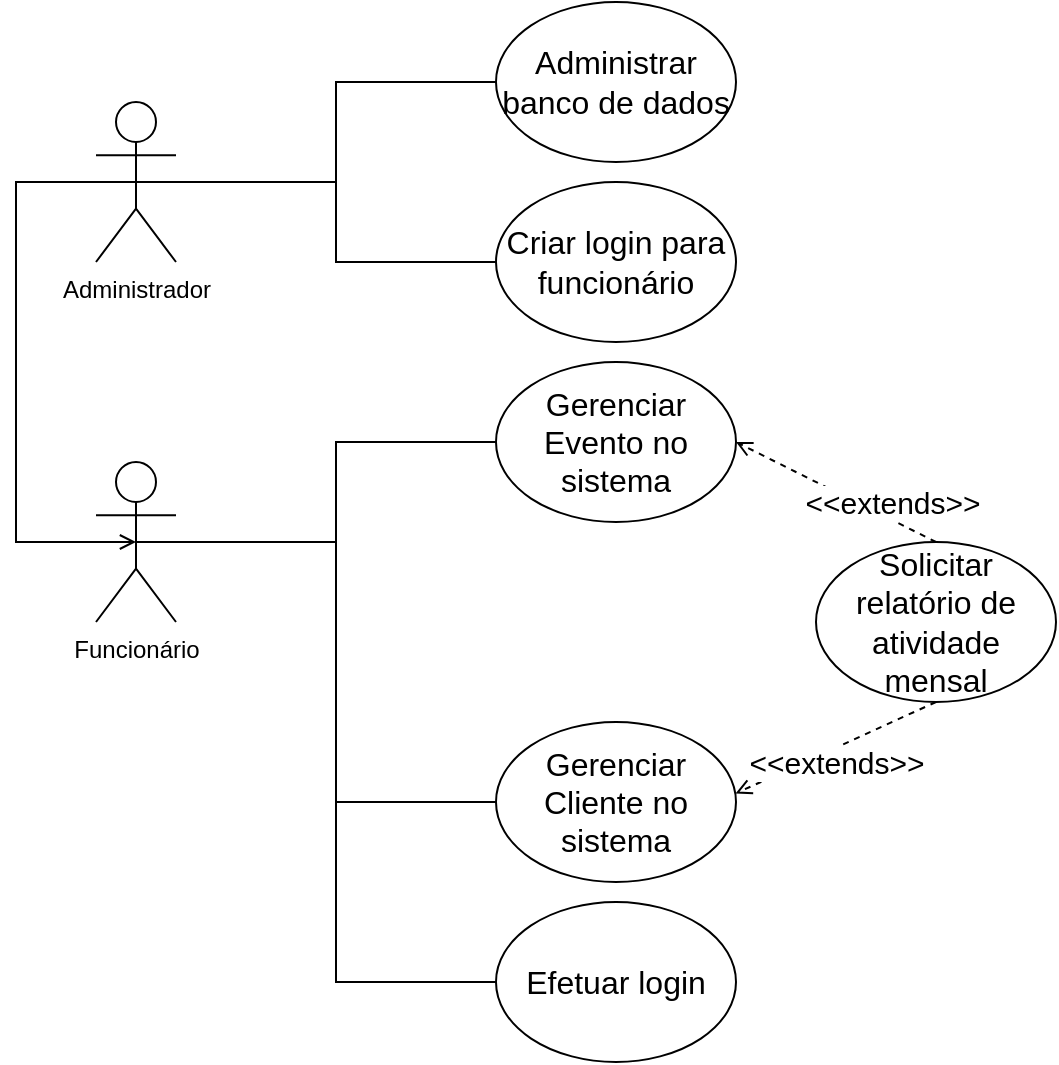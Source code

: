 <mxfile version="16.5.6" type="device"><diagram id="TFLs6alH0mQLwC41YjTP" name="Page-1"><mxGraphModel dx="1151" dy="637" grid="1" gridSize="10" guides="1" tooltips="1" connect="1" arrows="1" fold="1" page="1" pageScale="1" pageWidth="827" pageHeight="1169" math="0" shadow="0"><root><mxCell id="0"/><mxCell id="1" parent="0"/><mxCell id="B_0WhcLUnJYrkm9872p1-42" style="edgeStyle=orthogonalEdgeStyle;rounded=0;orthogonalLoop=1;jettySize=auto;html=1;exitX=0.5;exitY=0.5;exitDx=0;exitDy=0;exitPerimeter=0;entryX=0;entryY=0.5;entryDx=0;entryDy=0;fontSize=15;endArrow=none;endFill=0;" parent="1" source="B_0WhcLUnJYrkm9872p1-1" target="B_0WhcLUnJYrkm9872p1-19" edge="1"><mxGeometry relative="1" as="geometry"/></mxCell><mxCell id="B_0WhcLUnJYrkm9872p1-43" style="edgeStyle=orthogonalEdgeStyle;rounded=0;orthogonalLoop=1;jettySize=auto;html=1;exitX=0.5;exitY=0.5;exitDx=0;exitDy=0;exitPerimeter=0;entryX=0;entryY=0.5;entryDx=0;entryDy=0;fontSize=15;endArrow=none;endFill=0;" parent="1" source="B_0WhcLUnJYrkm9872p1-1" target="B_0WhcLUnJYrkm9872p1-20" edge="1"><mxGeometry relative="1" as="geometry"/></mxCell><mxCell id="B_0WhcLUnJYrkm9872p1-44" style="edgeStyle=orthogonalEdgeStyle;rounded=0;orthogonalLoop=1;jettySize=auto;html=1;exitX=0.5;exitY=0.5;exitDx=0;exitDy=0;exitPerimeter=0;entryX=0;entryY=0.5;entryDx=0;entryDy=0;fontSize=15;endArrow=none;endFill=0;" parent="1" source="B_0WhcLUnJYrkm9872p1-1" target="B_0WhcLUnJYrkm9872p1-4" edge="1"><mxGeometry relative="1" as="geometry"/></mxCell><mxCell id="B_0WhcLUnJYrkm9872p1-1" value="Funcionário" style="shape=umlActor;verticalLabelPosition=bottom;verticalAlign=top;html=1;outlineConnect=0;" parent="1" vertex="1"><mxGeometry x="200" y="350" width="40" height="80" as="geometry"/></mxCell><mxCell id="B_0WhcLUnJYrkm9872p1-4" value="&lt;font style=&quot;font-size: 16px&quot;&gt;Efetuar login&lt;/font&gt;" style="ellipse;whiteSpace=wrap;html=1;" parent="1" vertex="1"><mxGeometry x="400" y="570" width="120" height="80" as="geometry"/></mxCell><mxCell id="B_0WhcLUnJYrkm9872p1-39" style="edgeStyle=orthogonalEdgeStyle;rounded=0;orthogonalLoop=1;jettySize=auto;html=1;exitX=0.5;exitY=0.5;exitDx=0;exitDy=0;exitPerimeter=0;entryX=0;entryY=0.5;entryDx=0;entryDy=0;fontSize=15;endArrow=none;endFill=0;" parent="1" source="B_0WhcLUnJYrkm9872p1-7" target="B_0WhcLUnJYrkm9872p1-22" edge="1"><mxGeometry relative="1" as="geometry"/></mxCell><mxCell id="B_0WhcLUnJYrkm9872p1-40" style="edgeStyle=orthogonalEdgeStyle;rounded=0;orthogonalLoop=1;jettySize=auto;html=1;exitX=0.5;exitY=0.5;exitDx=0;exitDy=0;exitPerimeter=0;entryX=0;entryY=0.5;entryDx=0;entryDy=0;fontSize=15;endArrow=none;endFill=0;" parent="1" source="B_0WhcLUnJYrkm9872p1-7" target="B_0WhcLUnJYrkm9872p1-8" edge="1"><mxGeometry relative="1" as="geometry"/></mxCell><mxCell id="B_0WhcLUnJYrkm9872p1-41" style="edgeStyle=orthogonalEdgeStyle;rounded=0;orthogonalLoop=1;jettySize=auto;html=1;exitX=0.5;exitY=0.5;exitDx=0;exitDy=0;exitPerimeter=0;entryX=0.5;entryY=0.5;entryDx=0;entryDy=0;entryPerimeter=0;fontSize=15;endArrow=open;endFill=0;" parent="1" source="B_0WhcLUnJYrkm9872p1-7" target="B_0WhcLUnJYrkm9872p1-1" edge="1"><mxGeometry relative="1" as="geometry"><Array as="points"><mxPoint x="160" y="210"/><mxPoint x="160" y="390"/></Array></mxGeometry></mxCell><mxCell id="B_0WhcLUnJYrkm9872p1-7" value="Administrador" style="shape=umlActor;verticalLabelPosition=bottom;verticalAlign=top;html=1;outlineConnect=0;" parent="1" vertex="1"><mxGeometry x="200" y="170" width="40" height="80" as="geometry"/></mxCell><mxCell id="B_0WhcLUnJYrkm9872p1-8" value="&lt;font style=&quot;font-size: 16px&quot;&gt;Criar login para funcionário&lt;/font&gt;" style="ellipse;whiteSpace=wrap;html=1;" parent="1" vertex="1"><mxGeometry x="400" y="210" width="120" height="80" as="geometry"/></mxCell><mxCell id="B_0WhcLUnJYrkm9872p1-19" value="&lt;font style=&quot;font-size: 16px&quot;&gt;Gerenciar Evento no sistema&lt;/font&gt;" style="ellipse;whiteSpace=wrap;html=1;" parent="1" vertex="1"><mxGeometry x="400" y="300" width="120" height="80" as="geometry"/></mxCell><mxCell id="B_0WhcLUnJYrkm9872p1-20" value="&lt;font style=&quot;font-size: 16px&quot;&gt;Gerenciar Cliente no sistema&lt;/font&gt;" style="ellipse;whiteSpace=wrap;html=1;" parent="1" vertex="1"><mxGeometry x="400" y="480" width="120" height="80" as="geometry"/></mxCell><mxCell id="B_0WhcLUnJYrkm9872p1-21" value="&lt;font style=&quot;font-size: 16px&quot;&gt;Solicitar relatório de atividade mensal&lt;/font&gt;" style="ellipse;whiteSpace=wrap;html=1;" parent="1" vertex="1"><mxGeometry x="560" y="390" width="120" height="80" as="geometry"/></mxCell><mxCell id="B_0WhcLUnJYrkm9872p1-22" value="&lt;font style=&quot;font-size: 16px&quot;&gt;Administrar banco de dados&lt;/font&gt;" style="ellipse;whiteSpace=wrap;html=1;" parent="1" vertex="1"><mxGeometry x="400" y="120" width="120" height="80" as="geometry"/></mxCell><mxCell id="B_0WhcLUnJYrkm9872p1-24" value="" style="endArrow=open;dashed=1;html=1;rounded=0;fontSize=16;endFill=0;entryX=1;entryY=0.5;entryDx=0;entryDy=0;exitX=0.5;exitY=0;exitDx=0;exitDy=0;" parent="1" source="B_0WhcLUnJYrkm9872p1-21" target="B_0WhcLUnJYrkm9872p1-19" edge="1"><mxGeometry width="50" height="50" relative="1" as="geometry"><mxPoint x="640" y="310" as="sourcePoint"/><mxPoint x="650" y="290" as="targetPoint"/></mxGeometry></mxCell><mxCell id="B_0WhcLUnJYrkm9872p1-36" value="&lt;font style=&quot;font-size: 15px;&quot;&gt;&amp;lt;&amp;lt;extends&amp;gt;&amp;gt;&lt;/font&gt;" style="edgeLabel;html=1;align=center;verticalAlign=middle;resizable=0;points=[];fontSize=15;" parent="B_0WhcLUnJYrkm9872p1-24" vertex="1" connectable="0"><mxGeometry x="-0.264" y="-2" relative="1" as="geometry"><mxPoint x="14" as="offset"/></mxGeometry></mxCell><mxCell id="B_0WhcLUnJYrkm9872p1-33" value="" style="endArrow=open;dashed=1;html=1;rounded=0;fontSize=16;endFill=0;entryX=0.998;entryY=0.447;entryDx=0;entryDy=0;entryPerimeter=0;exitX=0.5;exitY=1;exitDx=0;exitDy=0;" parent="1" source="B_0WhcLUnJYrkm9872p1-21" target="B_0WhcLUnJYrkm9872p1-20" edge="1"><mxGeometry width="50" height="50" relative="1" as="geometry"><mxPoint x="690" y="550" as="sourcePoint"/><mxPoint x="630" y="400" as="targetPoint"/></mxGeometry></mxCell><mxCell id="B_0WhcLUnJYrkm9872p1-37" value="&lt;font style=&quot;font-size: 15px;&quot;&gt;&amp;lt;&amp;lt;extends&amp;gt;&amp;gt;&lt;/font&gt;" style="edgeLabel;html=1;align=center;verticalAlign=middle;resizable=0;points=[];fontSize=15;" parent="1" vertex="1" connectable="0"><mxGeometry x="569.997" y="500.005" as="geometry"/></mxCell></root></mxGraphModel></diagram></mxfile>